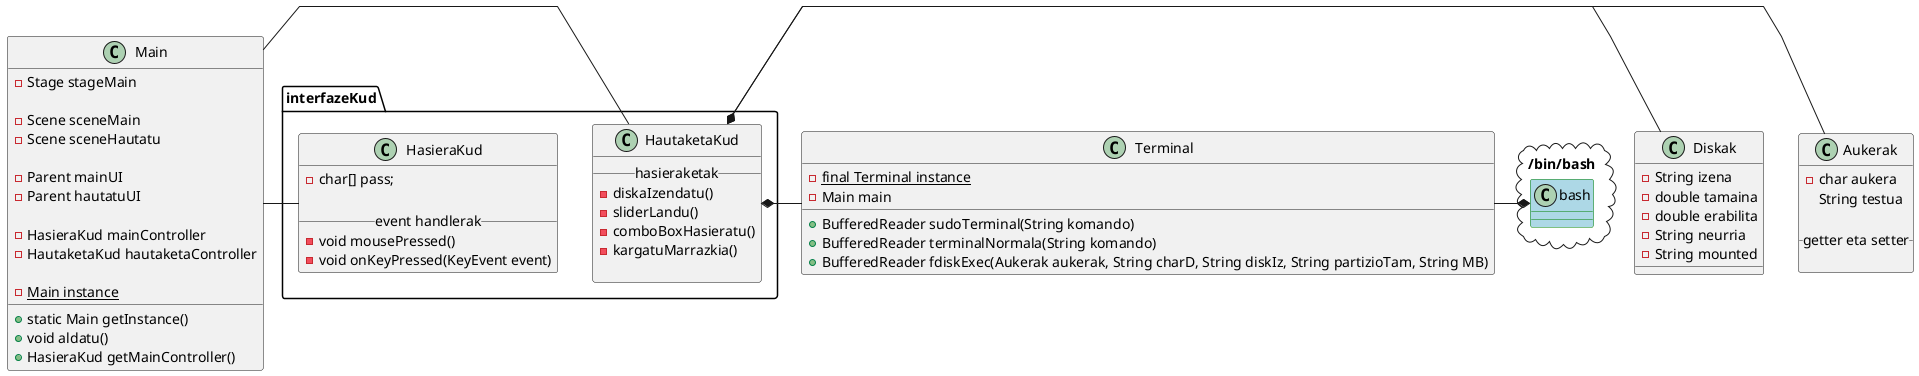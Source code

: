 @startuml

skinparam linetype polyline

class Main{
    - Stage stageMain

    - Scene sceneMain
    - Scene sceneHautatu

    - Parent mainUI
    - Parent hautatuUI

    - HasieraKud mainController
    - HautaketaKud hautaketaController

    -{static} Main instance

    + static Main getInstance()
    + void aldatu()
    + HasieraKud getMainController()
}




class Aukerak{
    -char aukera
     String testua

    __ getter eta setter __

}
together {
    package /bin/bash <<Cloud>> {
      class bash #line:green;back:lightblue
    }

    class Terminal{
        -{static} final Terminal instance
        - Main main

        + BufferedReader sudoTerminal(String komando)
        + BufferedReader terminalNormala(String komando)
        + BufferedReader fdiskExec(Aukerak aukerak, String charD, String diskIz, String partizioTam, String MB)
    }


}

class Diskak{
    - String izena
    - double tamaina
    - double erabilita
    - String neurria
    - String mounted
}

package interfazeKud{
    class HasieraKud{
        - char[] pass;

        __ event handlerak __
        -void mousePressed()
        -void onKeyPressed(KeyEvent event)
    }

    class HautaketaKud{
        __ hasieraketak __
        -diskaIzendatu()
        -sliderLandu()
        -comboBoxHasieratu()
        -kargatuMarrazkia()

    }
}



Main - HautaketaKud
Main - HasieraKud
HasieraKud -[hidden]HautaketaKud
HautaketaKud *- Terminal
HautaketaKud *- Diskak
HautaketaKud *- Aukerak
bash *- Terminal






@enduml